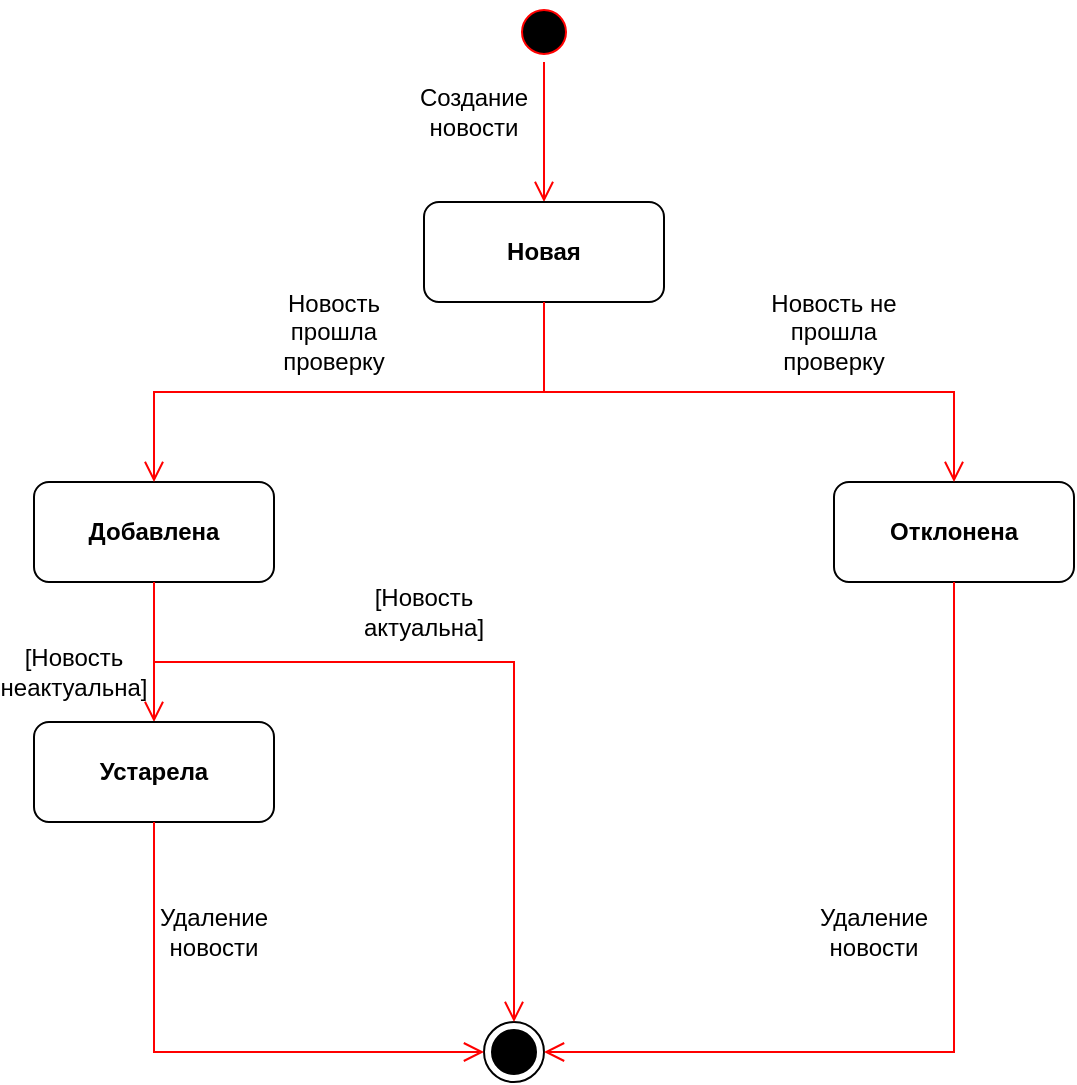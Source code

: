 <mxfile version="15.8.9" type="device" pages="2"><diagram id="HjUPykPOU4VHLvIVmUCF" name="Страница 1"><mxGraphModel dx="1497" dy="836" grid="1" gridSize="10" guides="1" tooltips="1" connect="1" arrows="1" fold="1" page="1" pageScale="1" pageWidth="1169" pageHeight="827" math="0" shadow="0"><root><mxCell id="0"/><mxCell id="1" parent="0"/><mxCell id="FVOOJJVwsotf2h3Q-Q0C-1" value="" style="ellipse;html=1;shape=startState;fillColor=#000000;strokeColor=#ff0000;" vertex="1" parent="1"><mxGeometry x="570" y="10" width="30" height="30" as="geometry"/></mxCell><mxCell id="FVOOJJVwsotf2h3Q-Q0C-2" value="" style="edgeStyle=orthogonalEdgeStyle;html=1;verticalAlign=bottom;endArrow=open;endSize=8;strokeColor=#ff0000;rounded=0;entryX=0.5;entryY=0;entryDx=0;entryDy=0;" edge="1" source="FVOOJJVwsotf2h3Q-Q0C-1" parent="1" target="FVOOJJVwsotf2h3Q-Q0C-5"><mxGeometry relative="1" as="geometry"><mxPoint x="585" y="130" as="targetPoint"/></mxGeometry></mxCell><mxCell id="FVOOJJVwsotf2h3Q-Q0C-3" value="Создание новости" style="text;html=1;strokeColor=none;fillColor=none;align=center;verticalAlign=middle;whiteSpace=wrap;rounded=0;" vertex="1" parent="1"><mxGeometry x="520" y="50" width="60" height="30" as="geometry"/></mxCell><mxCell id="FVOOJJVwsotf2h3Q-Q0C-5" value="&lt;b&gt;Новая&lt;/b&gt;" style="rounded=1;whiteSpace=wrap;html=1;" vertex="1" parent="1"><mxGeometry x="525" y="110" width="120" height="50" as="geometry"/></mxCell><mxCell id="FVOOJJVwsotf2h3Q-Q0C-11" value="&lt;b&gt;Отклонена&lt;/b&gt;" style="rounded=1;whiteSpace=wrap;html=1;" vertex="1" parent="1"><mxGeometry x="730" y="250" width="120" height="50" as="geometry"/></mxCell><mxCell id="81Fze3WP_d5WI9VmLW8z-1" value="" style="edgeStyle=orthogonalEdgeStyle;html=1;verticalAlign=bottom;endArrow=open;endSize=8;strokeColor=#ff0000;rounded=0;exitX=0.5;exitY=1;exitDx=0;exitDy=0;entryX=0.5;entryY=0;entryDx=0;entryDy=0;" edge="1" parent="1" source="FVOOJJVwsotf2h3Q-Q0C-5" target="FVOOJJVwsotf2h3Q-Q0C-11"><mxGeometry relative="1" as="geometry"><mxPoint x="584" y="340" as="targetPoint"/><mxPoint x="584" y="280" as="sourcePoint"/></mxGeometry></mxCell><mxCell id="81Fze3WP_d5WI9VmLW8z-2" value="Новость прошла проверку" style="text;html=1;strokeColor=none;fillColor=none;align=center;verticalAlign=middle;whiteSpace=wrap;rounded=0;" vertex="1" parent="1"><mxGeometry x="450" y="160" width="60" height="30" as="geometry"/></mxCell><mxCell id="81Fze3WP_d5WI9VmLW8z-3" value="&lt;b&gt;Добавлена&lt;/b&gt;" style="rounded=1;whiteSpace=wrap;html=1;" vertex="1" parent="1"><mxGeometry x="330" y="250" width="120" height="50" as="geometry"/></mxCell><mxCell id="81Fze3WP_d5WI9VmLW8z-4" value="" style="edgeStyle=orthogonalEdgeStyle;html=1;verticalAlign=bottom;endArrow=open;endSize=8;strokeColor=#ff0000;rounded=0;exitX=0.5;exitY=1;exitDx=0;exitDy=0;entryX=0.5;entryY=0;entryDx=0;entryDy=0;" edge="1" parent="1" source="FVOOJJVwsotf2h3Q-Q0C-5" target="81Fze3WP_d5WI9VmLW8z-3"><mxGeometry relative="1" as="geometry"><mxPoint x="410" y="240" as="targetPoint"/><mxPoint x="576" y="240" as="sourcePoint"/></mxGeometry></mxCell><mxCell id="81Fze3WP_d5WI9VmLW8z-7" value="Новость не прошла проверку" style="text;html=1;strokeColor=none;fillColor=none;align=center;verticalAlign=middle;whiteSpace=wrap;rounded=0;" vertex="1" parent="1"><mxGeometry x="690" y="160" width="80" height="30" as="geometry"/></mxCell><mxCell id="k7unGW82Sd1o5nbj6PD9-1" value="" style="edgeStyle=orthogonalEdgeStyle;html=1;verticalAlign=bottom;endArrow=open;endSize=8;strokeColor=#ff0000;rounded=0;exitX=0.5;exitY=1;exitDx=0;exitDy=0;entryX=0.5;entryY=0;entryDx=0;entryDy=0;" edge="1" parent="1" source="81Fze3WP_d5WI9VmLW8z-3" target="k7unGW82Sd1o5nbj6PD9-4"><mxGeometry relative="1" as="geometry"><mxPoint x="390" y="380" as="targetPoint"/><mxPoint x="570" y="400" as="sourcePoint"/></mxGeometry></mxCell><mxCell id="k7unGW82Sd1o5nbj6PD9-3" value="[Новость актуальна]" style="text;html=1;strokeColor=none;fillColor=none;align=center;verticalAlign=middle;whiteSpace=wrap;rounded=0;" vertex="1" parent="1"><mxGeometry x="495" y="300" width="60" height="30" as="geometry"/></mxCell><mxCell id="k7unGW82Sd1o5nbj6PD9-4" value="&lt;b&gt;Устарела&lt;/b&gt;" style="rounded=1;whiteSpace=wrap;html=1;" vertex="1" parent="1"><mxGeometry x="330" y="370" width="120" height="50" as="geometry"/></mxCell><mxCell id="k7unGW82Sd1o5nbj6PD9-5" value="" style="ellipse;html=1;shape=endState;fillColor=#000000;strokeColor=#000000;" vertex="1" parent="1"><mxGeometry x="555" y="520" width="30" height="30" as="geometry"/></mxCell><mxCell id="k7unGW82Sd1o5nbj6PD9-6" value="" style="edgeStyle=orthogonalEdgeStyle;html=1;verticalAlign=bottom;endArrow=open;endSize=8;strokeColor=#ff0000;rounded=0;exitX=0.5;exitY=1;exitDx=0;exitDy=0;entryX=0;entryY=0.5;entryDx=0;entryDy=0;" edge="1" parent="1" source="k7unGW82Sd1o5nbj6PD9-4" target="k7unGW82Sd1o5nbj6PD9-5"><mxGeometry relative="1" as="geometry"><mxPoint x="375" y="670" as="targetPoint"/><mxPoint x="570" y="580" as="sourcePoint"/></mxGeometry></mxCell><mxCell id="k7unGW82Sd1o5nbj6PD9-7" value="Удаление новости" style="text;html=1;strokeColor=none;fillColor=none;align=center;verticalAlign=middle;whiteSpace=wrap;rounded=0;" vertex="1" parent="1"><mxGeometry x="390" y="460" width="60" height="30" as="geometry"/></mxCell><mxCell id="k7unGW82Sd1o5nbj6PD9-8" value="" style="edgeStyle=orthogonalEdgeStyle;html=1;verticalAlign=bottom;endArrow=open;endSize=8;strokeColor=#ff0000;rounded=0;exitX=0.5;exitY=1;exitDx=0;exitDy=0;entryX=1;entryY=0.5;entryDx=0;entryDy=0;" edge="1" parent="1" source="FVOOJJVwsotf2h3Q-Q0C-11" target="k7unGW82Sd1o5nbj6PD9-5"><mxGeometry relative="1" as="geometry"><mxPoint x="565.0" y="545" as="targetPoint"/><mxPoint x="400" y="430" as="sourcePoint"/></mxGeometry></mxCell><mxCell id="k7unGW82Sd1o5nbj6PD9-9" value="Удаление новости" style="text;html=1;strokeColor=none;fillColor=none;align=center;verticalAlign=middle;whiteSpace=wrap;rounded=0;" vertex="1" parent="1"><mxGeometry x="720" y="460" width="60" height="30" as="geometry"/></mxCell><mxCell id="k7unGW82Sd1o5nbj6PD9-10" value="" style="edgeStyle=orthogonalEdgeStyle;html=1;verticalAlign=bottom;endArrow=open;endSize=8;strokeColor=#ff0000;rounded=0;exitX=0.5;exitY=1;exitDx=0;exitDy=0;entryX=0.5;entryY=0;entryDx=0;entryDy=0;" edge="1" parent="1" source="81Fze3WP_d5WI9VmLW8z-3" target="k7unGW82Sd1o5nbj6PD9-5"><mxGeometry relative="1" as="geometry"><mxPoint x="540" y="380" as="targetPoint"/><mxPoint x="400" y="310" as="sourcePoint"/><Array as="points"><mxPoint x="390" y="340"/><mxPoint x="570" y="340"/></Array></mxGeometry></mxCell><mxCell id="k7unGW82Sd1o5nbj6PD9-11" value="[Новость неактуальна]" style="text;html=1;strokeColor=none;fillColor=none;align=center;verticalAlign=middle;whiteSpace=wrap;rounded=0;" vertex="1" parent="1"><mxGeometry x="320" y="330" width="60" height="30" as="geometry"/></mxCell></root></mxGraphModel></diagram><diagram id="LpVOgpMACQK3Y7B5TqBH" name="Страница 2"><mxGraphModel dx="1422" dy="1621" grid="1" gridSize="10" guides="1" tooltips="1" connect="1" arrows="1" fold="1" page="1" pageScale="1" pageWidth="1169" pageHeight="827" math="0" shadow="0"><root><mxCell id="yVSKlNyYYi7Vr-Ns57vP-0"/><mxCell id="yVSKlNyYYi7Vr-Ns57vP-1" parent="yVSKlNyYYi7Vr-Ns57vP-0"/><mxCell id="cUiI2AThEjZoGTk6iCHM-7" value="Автор" style="swimlane;" vertex="1" parent="yVSKlNyYYi7Vr-Ns57vP-1"><mxGeometry x="120" y="-790" width="290" height="780" as="geometry"/></mxCell><mxCell id="-3cRI_KLUIeCDhU-R8kb-0" value="" style="ellipse;html=1;shape=startState;fillColor=#000000;strokeColor=#ff0000;" vertex="1" parent="cUiI2AThEjZoGTk6iCHM-7"><mxGeometry x="110" y="40" width="30" height="30" as="geometry"/></mxCell><mxCell id="-3cRI_KLUIeCDhU-R8kb-1" value="" style="edgeStyle=orthogonalEdgeStyle;html=1;verticalAlign=bottom;endArrow=open;endSize=8;strokeColor=#ff0000;rounded=0;entryX=0.5;entryY=0;entryDx=0;entryDy=0;" edge="1" source="-3cRI_KLUIeCDhU-R8kb-0" parent="cUiI2AThEjZoGTk6iCHM-7" target="-3cRI_KLUIeCDhU-R8kb-3"><mxGeometry relative="1" as="geometry"><mxPoint x="125" y="110" as="targetPoint"/></mxGeometry></mxCell><mxCell id="-3cRI_KLUIeCDhU-R8kb-2" value="&lt;b&gt;Начало&lt;/b&gt;" style="text;html=1;strokeColor=none;fillColor=none;align=center;verticalAlign=middle;whiteSpace=wrap;rounded=0;" vertex="1" parent="cUiI2AThEjZoGTk6iCHM-7"><mxGeometry x="50" y="40" width="60" height="30" as="geometry"/></mxCell><mxCell id="-3cRI_KLUIeCDhU-R8kb-3" value="Создание новости" style="rounded=1;whiteSpace=wrap;html=1;" vertex="1" parent="cUiI2AThEjZoGTk6iCHM-7"><mxGeometry x="75" y="100" width="100" height="40" as="geometry"/></mxCell><mxCell id="-3cRI_KLUIeCDhU-R8kb-5" value="" style="edgeStyle=orthogonalEdgeStyle;html=1;verticalAlign=bottom;endArrow=open;endSize=8;strokeColor=#ff0000;rounded=0;entryX=0.5;entryY=0;entryDx=0;entryDy=0;exitX=0.5;exitY=1;exitDx=0;exitDy=0;" edge="1" parent="cUiI2AThEjZoGTk6iCHM-7" target="-3cRI_KLUIeCDhU-R8kb-6" source="-3cRI_KLUIeCDhU-R8kb-3"><mxGeometry relative="1" as="geometry"><mxPoint x="5" y="1010" as="targetPoint"/><mxPoint x="125" y="180" as="sourcePoint"/></mxGeometry></mxCell><mxCell id="-3cRI_KLUIeCDhU-R8kb-6" value="Добавление новости" style="rounded=1;whiteSpace=wrap;html=1;" vertex="1" parent="cUiI2AThEjZoGTk6iCHM-7"><mxGeometry x="75" y="170" width="100" height="40" as="geometry"/></mxCell><mxCell id="-3cRI_KLUIeCDhU-R8kb-10" value="" style="edgeStyle=orthogonalEdgeStyle;html=1;verticalAlign=bottom;endArrow=open;endSize=8;strokeColor=#ff0000;rounded=0;exitX=0.5;exitY=1;exitDx=0;exitDy=0;entryX=0.5;entryY=0;entryDx=0;entryDy=0;" edge="1" parent="cUiI2AThEjZoGTk6iCHM-7" source="-3cRI_KLUIeCDhU-R8kb-6" target="-3cRI_KLUIeCDhU-R8kb-11"><mxGeometry relative="1" as="geometry"><mxPoint x="125" y="310" as="targetPoint"/><mxPoint x="210" y="210" as="sourcePoint"/></mxGeometry></mxCell><mxCell id="-3cRI_KLUIeCDhU-R8kb-9" value="[Новость содержит &quot;запрещенку&quot;]" style="text;html=1;strokeColor=none;fillColor=none;align=center;verticalAlign=middle;whiteSpace=wrap;rounded=0;" vertex="1" parent="cUiI2AThEjZoGTk6iCHM-7"><mxGeometry x="100" y="220" width="160" height="30" as="geometry"/></mxCell><mxCell id="-3cRI_KLUIeCDhU-R8kb-11" value="" style="rhombus;whiteSpace=wrap;html=1;" vertex="1" parent="cUiI2AThEjZoGTk6iCHM-7"><mxGeometry x="80" y="278.5" width="90" height="43" as="geometry"/></mxCell><mxCell id="-3cRI_KLUIeCDhU-R8kb-14" value="[Нет]" style="text;html=1;strokeColor=none;fillColor=none;align=center;verticalAlign=middle;whiteSpace=wrap;rounded=0;" vertex="1" parent="cUiI2AThEjZoGTk6iCHM-7"><mxGeometry x="65" y="321.5" width="160" height="30" as="geometry"/></mxCell><mxCell id="-3cRI_KLUIeCDhU-R8kb-18" value="" style="edgeStyle=orthogonalEdgeStyle;html=1;verticalAlign=bottom;endArrow=open;endSize=8;strokeColor=#ff0000;rounded=0;exitX=0.5;exitY=1;exitDx=0;exitDy=0;entryX=0.5;entryY=0;entryDx=0;entryDy=0;" edge="1" parent="cUiI2AThEjZoGTk6iCHM-7" source="-3cRI_KLUIeCDhU-R8kb-11" target="-3cRI_KLUIeCDhU-R8kb-26"><mxGeometry relative="1" as="geometry"><mxPoint x="125" y="390" as="targetPoint"/><mxPoint x="120" y="340" as="sourcePoint"/></mxGeometry></mxCell><mxCell id="-3cRI_KLUIeCDhU-R8kb-26" value="Публикация новости" style="rounded=1;whiteSpace=wrap;html=1;" vertex="1" parent="cUiI2AThEjZoGTk6iCHM-7"><mxGeometry x="75" y="377" width="100" height="40" as="geometry"/></mxCell><mxCell id="-3cRI_KLUIeCDhU-R8kb-42" value="" style="rhombus;whiteSpace=wrap;html=1;" vertex="1" parent="cUiI2AThEjZoGTk6iCHM-7"><mxGeometry x="80" y="480" width="90" height="43" as="geometry"/></mxCell><mxCell id="-3cRI_KLUIeCDhU-R8kb-27" value="" style="edgeStyle=orthogonalEdgeStyle;html=1;verticalAlign=bottom;endArrow=open;endSize=8;strokeColor=#ff0000;rounded=0;exitX=0.5;exitY=1;exitDx=0;exitDy=0;entryX=0.5;entryY=0;entryDx=0;entryDy=0;" edge="1" parent="cUiI2AThEjZoGTk6iCHM-7" source="-3cRI_KLUIeCDhU-R8kb-26" target="-3cRI_KLUIeCDhU-R8kb-42"><mxGeometry relative="1" as="geometry"><mxPoint x="125" y="480" as="targetPoint"/><mxPoint x="120" y="440" as="sourcePoint"/></mxGeometry></mxCell><mxCell id="-3cRI_KLUIeCDhU-R8kb-25" value="[Изменение новости]" style="text;html=1;strokeColor=none;fillColor=none;align=center;verticalAlign=middle;whiteSpace=wrap;rounded=0;" vertex="1" parent="cUiI2AThEjZoGTk6iCHM-7"><mxGeometry x="110" y="430" width="160" height="30" as="geometry"/></mxCell><mxCell id="-3cRI_KLUIeCDhU-R8kb-48" value="[Требуется]" style="text;html=1;strokeColor=none;fillColor=none;align=center;verticalAlign=middle;whiteSpace=wrap;rounded=0;" vertex="1" parent="cUiI2AThEjZoGTk6iCHM-7"><mxGeometry x="90" y="540" width="160" height="30" as="geometry"/></mxCell><mxCell id="-3cRI_KLUIeCDhU-R8kb-49" value="Обновление новости" style="rounded=1;whiteSpace=wrap;html=1;" vertex="1" parent="cUiI2AThEjZoGTk6iCHM-7"><mxGeometry x="75" y="590" width="100" height="40" as="geometry"/></mxCell><mxCell id="-3cRI_KLUIeCDhU-R8kb-47" value="" style="edgeStyle=orthogonalEdgeStyle;html=1;verticalAlign=bottom;endArrow=open;endSize=8;strokeColor=#ff0000;rounded=0;exitX=0.5;exitY=1;exitDx=0;exitDy=0;entryX=0.5;entryY=0;entryDx=0;entryDy=0;" edge="1" parent="cUiI2AThEjZoGTk6iCHM-7" source="-3cRI_KLUIeCDhU-R8kb-42" target="-3cRI_KLUIeCDhU-R8kb-49"><mxGeometry relative="1" as="geometry"><mxPoint x="125" y="590" as="targetPoint"/><mxPoint x="180" y="511.5" as="sourcePoint"/></mxGeometry></mxCell><mxCell id="-3cRI_KLUIeCDhU-R8kb-50" value="" style="edgeStyle=orthogonalEdgeStyle;html=1;verticalAlign=bottom;endArrow=open;endSize=8;strokeColor=#ff0000;rounded=0;exitX=0;exitY=0.5;exitDx=0;exitDy=0;entryX=0;entryY=0.5;entryDx=0;entryDy=0;" edge="1" parent="cUiI2AThEjZoGTk6iCHM-7" source="-3cRI_KLUIeCDhU-R8kb-49" target="-3cRI_KLUIeCDhU-R8kb-26"><mxGeometry relative="1" as="geometry"><mxPoint x="705" y="310" as="targetPoint"/><mxPoint x="180" y="310" as="sourcePoint"/><Array as="points"><mxPoint x="40" y="610"/><mxPoint x="40" y="397"/></Array></mxGeometry></mxCell><mxCell id="cUiI2AThEjZoGTk6iCHM-8" value="Администратор" style="swimlane;" vertex="1" parent="yVSKlNyYYi7Vr-Ns57vP-1"><mxGeometry x="700" y="-790" width="330" height="780" as="geometry"/></mxCell><mxCell id="-3cRI_KLUIeCDhU-R8kb-17" value="Удаление новости" style="rounded=1;whiteSpace=wrap;html=1;" vertex="1" parent="cUiI2AThEjZoGTk6iCHM-8"><mxGeometry x="115" y="280" width="100" height="40" as="geometry"/></mxCell><mxCell id="-3cRI_KLUIeCDhU-R8kb-58" value="[Да]" style="text;html=1;strokeColor=none;fillColor=none;align=center;verticalAlign=middle;whiteSpace=wrap;rounded=0;" vertex="1" parent="cUiI2AThEjZoGTk6iCHM-8"><mxGeometry x="-30" y="560" width="160" height="30" as="geometry"/></mxCell><mxCell id="cUiI2AThEjZoGTk6iCHM-9" value="Читатель" style="swimlane;" vertex="1" parent="yVSKlNyYYi7Vr-Ns57vP-1"><mxGeometry x="410" y="-790" width="290" height="780" as="geometry"/></mxCell><mxCell id="-3cRI_KLUIeCDhU-R8kb-20" value="[Да]" style="text;html=1;strokeColor=none;fillColor=none;align=center;verticalAlign=middle;whiteSpace=wrap;rounded=0;" vertex="1" parent="cUiI2AThEjZoGTk6iCHM-9"><mxGeometry x="65" y="270" width="160" height="30" as="geometry"/></mxCell><mxCell id="-3cRI_KLUIeCDhU-R8kb-44" value="Чтение новости" style="rounded=1;whiteSpace=wrap;html=1;" vertex="1" parent="cUiI2AThEjZoGTk6iCHM-9"><mxGeometry x="90" y="481.5" width="100" height="40" as="geometry"/></mxCell><mxCell id="-3cRI_KLUIeCDhU-R8kb-45" value="[Не требуется]" style="text;html=1;strokeColor=none;fillColor=none;align=center;verticalAlign=middle;whiteSpace=wrap;rounded=0;" vertex="1" parent="cUiI2AThEjZoGTk6iCHM-9"><mxGeometry x="-130" y="470" width="160" height="30" as="geometry"/></mxCell><mxCell id="-3cRI_KLUIeCDhU-R8kb-52" value="[Новость содержит &quot;запрещенку&quot;]" style="text;html=1;strokeColor=none;fillColor=none;align=center;verticalAlign=middle;whiteSpace=wrap;rounded=0;" vertex="1" parent="cUiI2AThEjZoGTk6iCHM-9"><mxGeometry x="120" y="530" width="160" height="30" as="geometry"/></mxCell><mxCell id="-3cRI_KLUIeCDhU-R8kb-53" value="" style="rhombus;whiteSpace=wrap;html=1;" vertex="1" parent="cUiI2AThEjZoGTk6iCHM-9"><mxGeometry x="95" y="570" width="90" height="43" as="geometry"/></mxCell><mxCell id="-3cRI_KLUIeCDhU-R8kb-51" value="" style="edgeStyle=orthogonalEdgeStyle;html=1;verticalAlign=bottom;endArrow=open;endSize=8;strokeColor=#ff0000;rounded=0;exitX=0.5;exitY=1;exitDx=0;exitDy=0;entryX=0.5;entryY=0;entryDx=0;entryDy=0;" edge="1" parent="cUiI2AThEjZoGTk6iCHM-9" source="-3cRI_KLUIeCDhU-R8kb-44" target="-3cRI_KLUIeCDhU-R8kb-53"><mxGeometry relative="1" as="geometry"><mxPoint x="140" y="590" as="targetPoint"/><mxPoint x="-155" y="220" as="sourcePoint"/></mxGeometry></mxCell><mxCell id="-3cRI_KLUIeCDhU-R8kb-55" value="[Нет]" style="text;html=1;strokeColor=none;fillColor=none;align=center;verticalAlign=middle;whiteSpace=wrap;rounded=0;" vertex="1" parent="cUiI2AThEjZoGTk6iCHM-9"><mxGeometry x="90" y="640" width="160" height="30" as="geometry"/></mxCell><mxCell id="-3cRI_KLUIeCDhU-R8kb-56" value="" style="ellipse;html=1;shape=endState;fillColor=#000000;strokeColor=#000000;" vertex="1" parent="cUiI2AThEjZoGTk6iCHM-9"><mxGeometry x="125" y="690" width="30" height="30" as="geometry"/></mxCell><mxCell id="-3cRI_KLUIeCDhU-R8kb-54" value="" style="edgeStyle=orthogonalEdgeStyle;html=1;verticalAlign=bottom;endArrow=open;endSize=8;strokeColor=#ff0000;rounded=0;exitX=0.5;exitY=1;exitDx=0;exitDy=0;entryX=0.5;entryY=0;entryDx=0;entryDy=0;" edge="1" parent="cUiI2AThEjZoGTk6iCHM-9" source="-3cRI_KLUIeCDhU-R8kb-53" target="-3cRI_KLUIeCDhU-R8kb-56"><mxGeometry relative="1" as="geometry"><mxPoint x="140" y="730" as="targetPoint"/><mxPoint x="-155" y="331.5" as="sourcePoint"/></mxGeometry></mxCell><mxCell id="-3cRI_KLUIeCDhU-R8kb-13" value="" style="edgeStyle=orthogonalEdgeStyle;html=1;verticalAlign=bottom;endArrow=open;endSize=8;strokeColor=#ff0000;rounded=0;exitX=1;exitY=0.5;exitDx=0;exitDy=0;entryX=0;entryY=0.5;entryDx=0;entryDy=0;" edge="1" parent="yVSKlNyYYi7Vr-Ns57vP-1" source="-3cRI_KLUIeCDhU-R8kb-11" target="-3cRI_KLUIeCDhU-R8kb-17"><mxGeometry relative="1" as="geometry"><mxPoint x="800" y="-490" as="targetPoint"/><mxPoint x="255" y="-640" as="sourcePoint"/></mxGeometry></mxCell><mxCell id="-3cRI_KLUIeCDhU-R8kb-43" value="" style="edgeStyle=orthogonalEdgeStyle;html=1;verticalAlign=bottom;endArrow=open;endSize=8;strokeColor=#ff0000;rounded=0;exitX=1;exitY=0.5;exitDx=0;exitDy=0;" edge="1" parent="yVSKlNyYYi7Vr-Ns57vP-1" source="-3cRI_KLUIeCDhU-R8kb-42"><mxGeometry relative="1" as="geometry"><mxPoint x="500" y="-290" as="targetPoint"/><mxPoint x="300" y="-480" as="sourcePoint"/></mxGeometry></mxCell><mxCell id="-3cRI_KLUIeCDhU-R8kb-57" value="" style="edgeStyle=orthogonalEdgeStyle;html=1;verticalAlign=bottom;endArrow=open;endSize=8;strokeColor=#ff0000;rounded=0;exitX=1;exitY=0.5;exitDx=0;exitDy=0;entryX=0.5;entryY=1;entryDx=0;entryDy=0;" edge="1" parent="yVSKlNyYYi7Vr-Ns57vP-1" source="-3cRI_KLUIeCDhU-R8kb-53" target="-3cRI_KLUIeCDhU-R8kb-17"><mxGeometry relative="1" as="geometry"><mxPoint x="825" y="-480" as="targetPoint"/><mxPoint x="300" y="-480" as="sourcePoint"/></mxGeometry></mxCell><mxCell id="-3cRI_KLUIeCDhU-R8kb-60" value="" style="edgeStyle=orthogonalEdgeStyle;html=1;verticalAlign=bottom;endArrow=open;endSize=8;strokeColor=#ff0000;rounded=0;exitX=1;exitY=0.5;exitDx=0;exitDy=0;entryX=1;entryY=0.5;entryDx=0;entryDy=0;" edge="1" parent="yVSKlNyYYi7Vr-Ns57vP-1" source="-3cRI_KLUIeCDhU-R8kb-17" target="-3cRI_KLUIeCDhU-R8kb-56"><mxGeometry relative="1" as="geometry"><mxPoint x="825" y="-480" as="targetPoint"/><mxPoint x="300" y="-480" as="sourcePoint"/><Array as="points"><mxPoint x="925" y="-490"/><mxPoint x="925" y="-85"/></Array></mxGeometry></mxCell></root></mxGraphModel></diagram></mxfile>